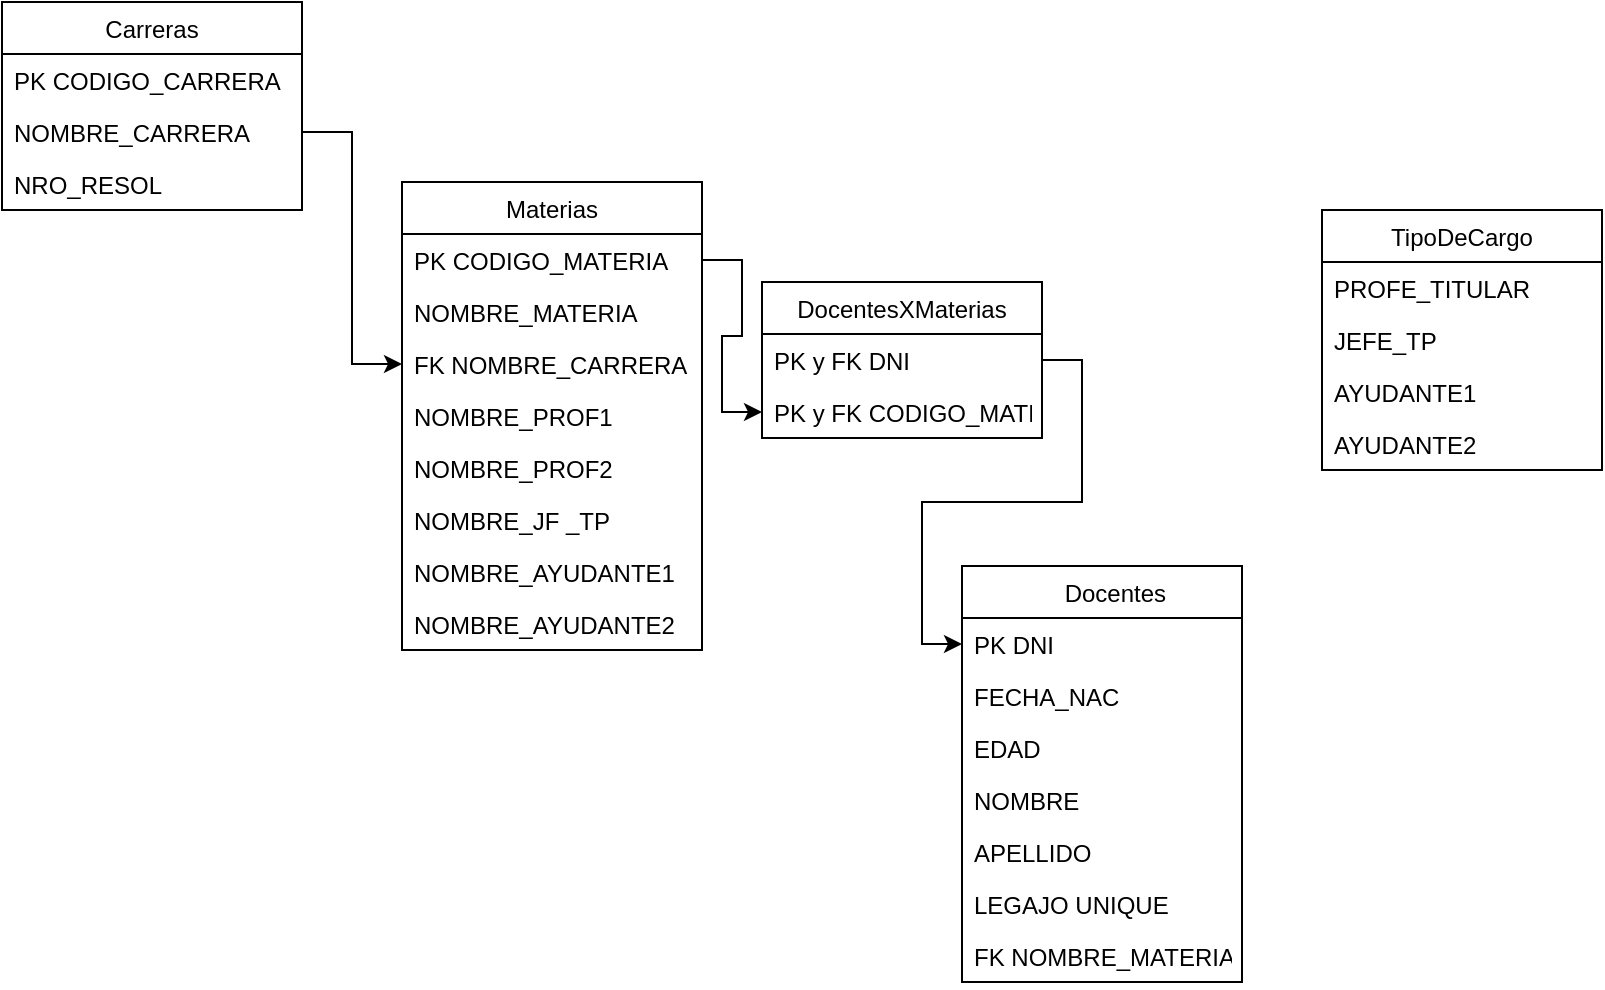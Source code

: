 <mxfile version="17.4.5" type="github">
  <diagram id="a5VX3CJNFGUwQTW7KuKt" name="Page-1">
    <mxGraphModel dx="1504" dy="575" grid="1" gridSize="10" guides="1" tooltips="1" connect="1" arrows="1" fold="1" page="1" pageScale="1" pageWidth="850" pageHeight="1100" math="0" shadow="0">
      <root>
        <mxCell id="0" />
        <mxCell id="1" parent="0" />
        <mxCell id="XLpuqSKNq5eWGEXLCGpr-3" value="Carreras" style="swimlane;fontStyle=0;childLayout=stackLayout;horizontal=1;startSize=26;fillColor=none;horizontalStack=0;resizeParent=1;resizeParentMax=0;resizeLast=0;collapsible=1;marginBottom=0;" vertex="1" parent="1">
          <mxGeometry x="20" y="60" width="150" height="104" as="geometry" />
        </mxCell>
        <mxCell id="XLpuqSKNq5eWGEXLCGpr-4" value="PK CODIGO_CARRERA" style="text;strokeColor=none;fillColor=none;align=left;verticalAlign=top;spacingLeft=4;spacingRight=4;overflow=hidden;rotatable=0;points=[[0,0.5],[1,0.5]];portConstraint=eastwest;" vertex="1" parent="XLpuqSKNq5eWGEXLCGpr-3">
          <mxGeometry y="26" width="150" height="26" as="geometry" />
        </mxCell>
        <mxCell id="XLpuqSKNq5eWGEXLCGpr-5" value="NOMBRE_CARRERA" style="text;strokeColor=none;fillColor=none;align=left;verticalAlign=top;spacingLeft=4;spacingRight=4;overflow=hidden;rotatable=0;points=[[0,0.5],[1,0.5]];portConstraint=eastwest;" vertex="1" parent="XLpuqSKNq5eWGEXLCGpr-3">
          <mxGeometry y="52" width="150" height="26" as="geometry" />
        </mxCell>
        <mxCell id="XLpuqSKNq5eWGEXLCGpr-6" value="NRO_RESOL" style="text;strokeColor=none;fillColor=none;align=left;verticalAlign=top;spacingLeft=4;spacingRight=4;overflow=hidden;rotatable=0;points=[[0,0.5],[1,0.5]];portConstraint=eastwest;" vertex="1" parent="XLpuqSKNq5eWGEXLCGpr-3">
          <mxGeometry y="78" width="150" height="26" as="geometry" />
        </mxCell>
        <mxCell id="XLpuqSKNq5eWGEXLCGpr-7" value="Materias" style="swimlane;fontStyle=0;childLayout=stackLayout;horizontal=1;startSize=26;fillColor=none;horizontalStack=0;resizeParent=1;resizeParentMax=0;resizeLast=0;collapsible=1;marginBottom=0;" vertex="1" parent="1">
          <mxGeometry x="220" y="150" width="150" height="234" as="geometry" />
        </mxCell>
        <mxCell id="XLpuqSKNq5eWGEXLCGpr-8" value="PK CODIGO_MATERIA" style="text;strokeColor=none;fillColor=none;align=left;verticalAlign=top;spacingLeft=4;spacingRight=4;overflow=hidden;rotatable=0;points=[[0,0.5],[1,0.5]];portConstraint=eastwest;" vertex="1" parent="XLpuqSKNq5eWGEXLCGpr-7">
          <mxGeometry y="26" width="150" height="26" as="geometry" />
        </mxCell>
        <mxCell id="XLpuqSKNq5eWGEXLCGpr-9" value="NOMBRE_MATERIA" style="text;strokeColor=none;fillColor=none;align=left;verticalAlign=top;spacingLeft=4;spacingRight=4;overflow=hidden;rotatable=0;points=[[0,0.5],[1,0.5]];portConstraint=eastwest;" vertex="1" parent="XLpuqSKNq5eWGEXLCGpr-7">
          <mxGeometry y="52" width="150" height="26" as="geometry" />
        </mxCell>
        <mxCell id="XLpuqSKNq5eWGEXLCGpr-12" value="FK NOMBRE_CARRERA" style="text;strokeColor=none;fillColor=none;align=left;verticalAlign=top;spacingLeft=4;spacingRight=4;overflow=hidden;rotatable=0;points=[[0,0.5],[1,0.5]];portConstraint=eastwest;" vertex="1" parent="XLpuqSKNq5eWGEXLCGpr-7">
          <mxGeometry y="78" width="150" height="26" as="geometry" />
        </mxCell>
        <mxCell id="XLpuqSKNq5eWGEXLCGpr-13" value="NOMBRE_PROF1" style="text;strokeColor=none;fillColor=none;align=left;verticalAlign=top;spacingLeft=4;spacingRight=4;overflow=hidden;rotatable=0;points=[[0,0.5],[1,0.5]];portConstraint=eastwest;" vertex="1" parent="XLpuqSKNq5eWGEXLCGpr-7">
          <mxGeometry y="104" width="150" height="26" as="geometry" />
        </mxCell>
        <mxCell id="XLpuqSKNq5eWGEXLCGpr-10" value="NOMBRE_PROF2" style="text;strokeColor=none;fillColor=none;align=left;verticalAlign=top;spacingLeft=4;spacingRight=4;overflow=hidden;rotatable=0;points=[[0,0.5],[1,0.5]];portConstraint=eastwest;" vertex="1" parent="XLpuqSKNq5eWGEXLCGpr-7">
          <mxGeometry y="130" width="150" height="26" as="geometry" />
        </mxCell>
        <mxCell id="XLpuqSKNq5eWGEXLCGpr-15" value="NOMBRE_JF _TP" style="text;strokeColor=none;fillColor=none;align=left;verticalAlign=top;spacingLeft=4;spacingRight=4;overflow=hidden;rotatable=0;points=[[0,0.5],[1,0.5]];portConstraint=eastwest;" vertex="1" parent="XLpuqSKNq5eWGEXLCGpr-7">
          <mxGeometry y="156" width="150" height="26" as="geometry" />
        </mxCell>
        <mxCell id="XLpuqSKNq5eWGEXLCGpr-16" value="NOMBRE_AYUDANTE1" style="text;strokeColor=none;fillColor=none;align=left;verticalAlign=top;spacingLeft=4;spacingRight=4;overflow=hidden;rotatable=0;points=[[0,0.5],[1,0.5]];portConstraint=eastwest;" vertex="1" parent="XLpuqSKNq5eWGEXLCGpr-7">
          <mxGeometry y="182" width="150" height="26" as="geometry" />
        </mxCell>
        <mxCell id="XLpuqSKNq5eWGEXLCGpr-17" value="NOMBRE_AYUDANTE2" style="text;strokeColor=none;fillColor=none;align=left;verticalAlign=top;spacingLeft=4;spacingRight=4;overflow=hidden;rotatable=0;points=[[0,0.5],[1,0.5]];portConstraint=eastwest;" vertex="1" parent="XLpuqSKNq5eWGEXLCGpr-7">
          <mxGeometry y="208" width="150" height="26" as="geometry" />
        </mxCell>
        <mxCell id="XLpuqSKNq5eWGEXLCGpr-18" value="DocentesXMaterias" style="swimlane;fontStyle=0;childLayout=stackLayout;horizontal=1;startSize=26;fillColor=none;horizontalStack=0;resizeParent=1;resizeParentMax=0;resizeLast=0;collapsible=1;marginBottom=0;" vertex="1" parent="1">
          <mxGeometry x="400" y="200" width="140" height="78" as="geometry" />
        </mxCell>
        <mxCell id="XLpuqSKNq5eWGEXLCGpr-19" value="PK y FK DNI" style="text;strokeColor=none;fillColor=none;align=left;verticalAlign=top;spacingLeft=4;spacingRight=4;overflow=hidden;rotatable=0;points=[[0,0.5],[1,0.5]];portConstraint=eastwest;" vertex="1" parent="XLpuqSKNq5eWGEXLCGpr-18">
          <mxGeometry y="26" width="140" height="26" as="geometry" />
        </mxCell>
        <mxCell id="XLpuqSKNq5eWGEXLCGpr-25" value="PK y FK CODIGO_MATERIA" style="text;strokeColor=none;fillColor=none;align=left;verticalAlign=top;spacingLeft=4;spacingRight=4;overflow=hidden;rotatable=0;points=[[0,0.5],[1,0.5]];portConstraint=eastwest;" vertex="1" parent="XLpuqSKNq5eWGEXLCGpr-18">
          <mxGeometry y="52" width="140" height="26" as="geometry" />
        </mxCell>
        <mxCell id="XLpuqSKNq5eWGEXLCGpr-27" value="    Docentes" style="swimlane;fontStyle=0;childLayout=stackLayout;horizontal=1;startSize=26;fillColor=none;horizontalStack=0;resizeParent=1;resizeParentMax=0;resizeLast=0;collapsible=1;marginBottom=0;" vertex="1" parent="1">
          <mxGeometry x="500" y="342" width="140" height="208" as="geometry" />
        </mxCell>
        <mxCell id="XLpuqSKNq5eWGEXLCGpr-28" value="PK DNI" style="text;strokeColor=none;fillColor=none;align=left;verticalAlign=top;spacingLeft=4;spacingRight=4;overflow=hidden;rotatable=0;points=[[0,0.5],[1,0.5]];portConstraint=eastwest;" vertex="1" parent="XLpuqSKNq5eWGEXLCGpr-27">
          <mxGeometry y="26" width="140" height="26" as="geometry" />
        </mxCell>
        <mxCell id="XLpuqSKNq5eWGEXLCGpr-29" value="FECHA_NAC " style="text;strokeColor=none;fillColor=none;align=left;verticalAlign=top;spacingLeft=4;spacingRight=4;overflow=hidden;rotatable=0;points=[[0,0.5],[1,0.5]];portConstraint=eastwest;" vertex="1" parent="XLpuqSKNq5eWGEXLCGpr-27">
          <mxGeometry y="52" width="140" height="26" as="geometry" />
        </mxCell>
        <mxCell id="XLpuqSKNq5eWGEXLCGpr-30" value="EDAD" style="text;strokeColor=none;fillColor=none;align=left;verticalAlign=top;spacingLeft=4;spacingRight=4;overflow=hidden;rotatable=0;points=[[0,0.5],[1,0.5]];portConstraint=eastwest;" vertex="1" parent="XLpuqSKNq5eWGEXLCGpr-27">
          <mxGeometry y="78" width="140" height="26" as="geometry" />
        </mxCell>
        <mxCell id="XLpuqSKNq5eWGEXLCGpr-31" value="NOMBRE" style="text;strokeColor=none;fillColor=none;align=left;verticalAlign=top;spacingLeft=4;spacingRight=4;overflow=hidden;rotatable=0;points=[[0,0.5],[1,0.5]];portConstraint=eastwest;" vertex="1" parent="XLpuqSKNq5eWGEXLCGpr-27">
          <mxGeometry y="104" width="140" height="26" as="geometry" />
        </mxCell>
        <mxCell id="XLpuqSKNq5eWGEXLCGpr-32" value="APELLIDO" style="text;strokeColor=none;fillColor=none;align=left;verticalAlign=top;spacingLeft=4;spacingRight=4;overflow=hidden;rotatable=0;points=[[0,0.5],[1,0.5]];portConstraint=eastwest;" vertex="1" parent="XLpuqSKNq5eWGEXLCGpr-27">
          <mxGeometry y="130" width="140" height="26" as="geometry" />
        </mxCell>
        <mxCell id="XLpuqSKNq5eWGEXLCGpr-33" value="LEGAJO UNIQUE" style="text;strokeColor=none;fillColor=none;align=left;verticalAlign=top;spacingLeft=4;spacingRight=4;overflow=hidden;rotatable=0;points=[[0,0.5],[1,0.5]];portConstraint=eastwest;" vertex="1" parent="XLpuqSKNq5eWGEXLCGpr-27">
          <mxGeometry y="156" width="140" height="26" as="geometry" />
        </mxCell>
        <mxCell id="XLpuqSKNq5eWGEXLCGpr-34" value="FK NOMBRE_MATERIA" style="text;strokeColor=none;fillColor=none;align=left;verticalAlign=top;spacingLeft=4;spacingRight=4;overflow=hidden;rotatable=0;points=[[0,0.5],[1,0.5]];portConstraint=eastwest;" vertex="1" parent="XLpuqSKNq5eWGEXLCGpr-27">
          <mxGeometry y="182" width="140" height="26" as="geometry" />
        </mxCell>
        <mxCell id="XLpuqSKNq5eWGEXLCGpr-36" style="edgeStyle=orthogonalEdgeStyle;rounded=0;orthogonalLoop=1;jettySize=auto;html=1;" edge="1" parent="1" source="XLpuqSKNq5eWGEXLCGpr-5" target="XLpuqSKNq5eWGEXLCGpr-12">
          <mxGeometry relative="1" as="geometry" />
        </mxCell>
        <mxCell id="XLpuqSKNq5eWGEXLCGpr-37" style="edgeStyle=orthogonalEdgeStyle;rounded=0;orthogonalLoop=1;jettySize=auto;html=1;" edge="1" parent="1" source="XLpuqSKNq5eWGEXLCGpr-19" target="XLpuqSKNq5eWGEXLCGpr-28">
          <mxGeometry relative="1" as="geometry" />
        </mxCell>
        <mxCell id="XLpuqSKNq5eWGEXLCGpr-40" value="TipoDeCargo" style="swimlane;fontStyle=0;childLayout=stackLayout;horizontal=1;startSize=26;fillColor=none;horizontalStack=0;resizeParent=1;resizeParentMax=0;resizeLast=0;collapsible=1;marginBottom=0;" vertex="1" parent="1">
          <mxGeometry x="680" y="164" width="140" height="130" as="geometry" />
        </mxCell>
        <mxCell id="XLpuqSKNq5eWGEXLCGpr-41" value="PROFE_TITULAR" style="text;strokeColor=none;fillColor=none;align=left;verticalAlign=top;spacingLeft=4;spacingRight=4;overflow=hidden;rotatable=0;points=[[0,0.5],[1,0.5]];portConstraint=eastwest;" vertex="1" parent="XLpuqSKNq5eWGEXLCGpr-40">
          <mxGeometry y="26" width="140" height="26" as="geometry" />
        </mxCell>
        <mxCell id="XLpuqSKNq5eWGEXLCGpr-42" value="JEFE_TP" style="text;strokeColor=none;fillColor=none;align=left;verticalAlign=top;spacingLeft=4;spacingRight=4;overflow=hidden;rotatable=0;points=[[0,0.5],[1,0.5]];portConstraint=eastwest;" vertex="1" parent="XLpuqSKNq5eWGEXLCGpr-40">
          <mxGeometry y="52" width="140" height="26" as="geometry" />
        </mxCell>
        <mxCell id="XLpuqSKNq5eWGEXLCGpr-43" value="AYUDANTE1" style="text;strokeColor=none;fillColor=none;align=left;verticalAlign=top;spacingLeft=4;spacingRight=4;overflow=hidden;rotatable=0;points=[[0,0.5],[1,0.5]];portConstraint=eastwest;" vertex="1" parent="XLpuqSKNq5eWGEXLCGpr-40">
          <mxGeometry y="78" width="140" height="26" as="geometry" />
        </mxCell>
        <mxCell id="XLpuqSKNq5eWGEXLCGpr-44" value="AYUDANTE2" style="text;strokeColor=none;fillColor=none;align=left;verticalAlign=top;spacingLeft=4;spacingRight=4;overflow=hidden;rotatable=0;points=[[0,0.5],[1,0.5]];portConstraint=eastwest;" vertex="1" parent="XLpuqSKNq5eWGEXLCGpr-40">
          <mxGeometry y="104" width="140" height="26" as="geometry" />
        </mxCell>
        <mxCell id="XLpuqSKNq5eWGEXLCGpr-45" style="edgeStyle=orthogonalEdgeStyle;rounded=0;orthogonalLoop=1;jettySize=auto;html=1;" edge="1" parent="1" source="XLpuqSKNq5eWGEXLCGpr-8" target="XLpuqSKNq5eWGEXLCGpr-25">
          <mxGeometry relative="1" as="geometry" />
        </mxCell>
      </root>
    </mxGraphModel>
  </diagram>
</mxfile>
